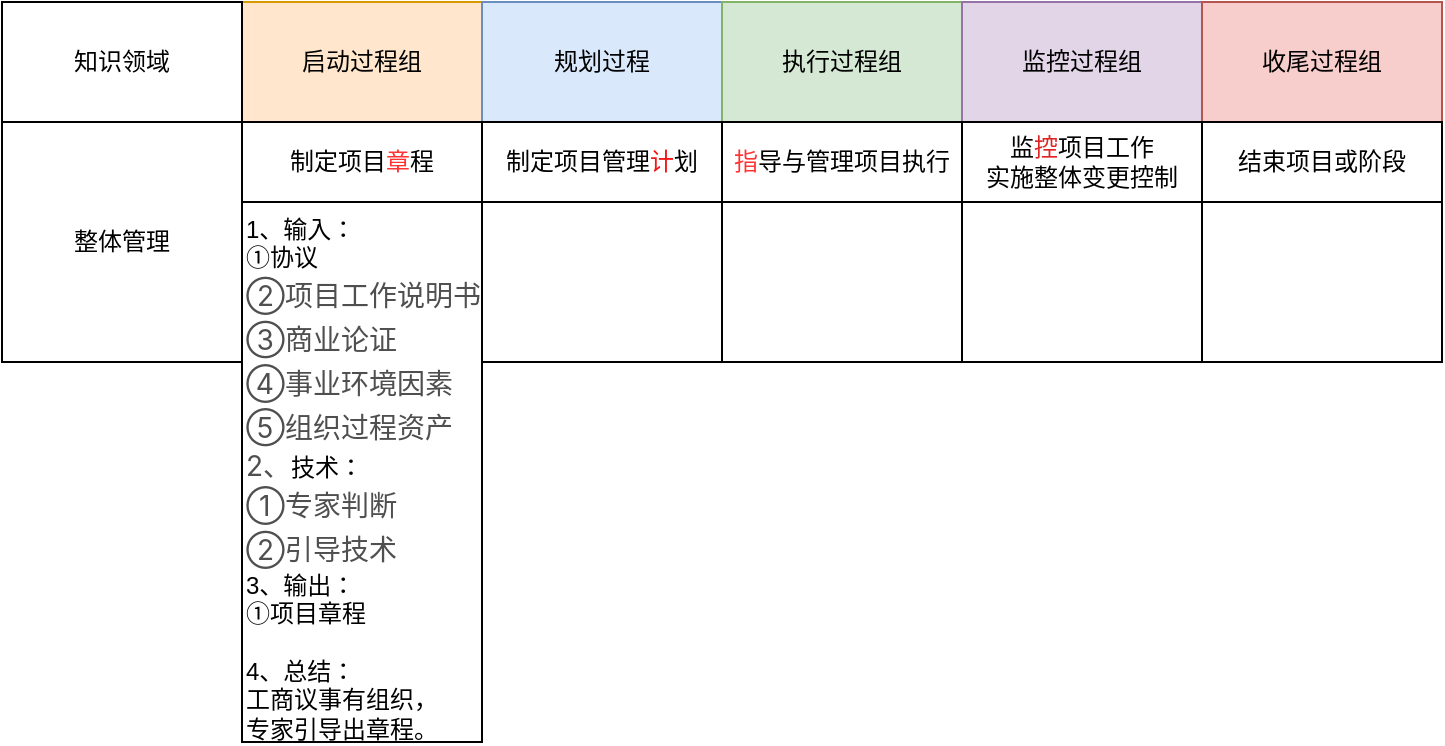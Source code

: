 <mxfile version="22.0.6" type="github">
  <diagram name="第 1 页" id="hXnC2p4p0rNhq8ccNKQz">
    <mxGraphModel dx="861" dy="504" grid="1" gridSize="10" guides="1" tooltips="1" connect="1" arrows="1" fold="1" page="1" pageScale="1" pageWidth="827" pageHeight="1169" math="0" shadow="0">
      <root>
        <mxCell id="0" />
        <mxCell id="1" parent="0" />
        <mxCell id="aVHi_4DhGkGElkxJ4JL5-1" value="启动过程组" style="rounded=0;whiteSpace=wrap;html=1;fillColor=#ffe6cc;strokeColor=#d79b00;" vertex="1" parent="1">
          <mxGeometry x="200" y="40" width="120" height="60" as="geometry" />
        </mxCell>
        <mxCell id="aVHi_4DhGkGElkxJ4JL5-2" value="规划过程" style="rounded=0;whiteSpace=wrap;html=1;fillColor=#dae8fc;strokeColor=#6c8ebf;" vertex="1" parent="1">
          <mxGeometry x="320" y="40" width="120" height="60" as="geometry" />
        </mxCell>
        <mxCell id="aVHi_4DhGkGElkxJ4JL5-3" value="执行过程组" style="rounded=0;whiteSpace=wrap;html=1;fillColor=#d5e8d4;strokeColor=#82b366;" vertex="1" parent="1">
          <mxGeometry x="440" y="40" width="120" height="60" as="geometry" />
        </mxCell>
        <mxCell id="aVHi_4DhGkGElkxJ4JL5-4" value="监控过程组" style="rounded=0;whiteSpace=wrap;html=1;fillColor=#e1d5e7;strokeColor=#9673a6;" vertex="1" parent="1">
          <mxGeometry x="560" y="40" width="120" height="60" as="geometry" />
        </mxCell>
        <mxCell id="aVHi_4DhGkGElkxJ4JL5-5" value="收尾过程组" style="rounded=0;whiteSpace=wrap;html=1;fillColor=#f8cecc;strokeColor=#b85450;" vertex="1" parent="1">
          <mxGeometry x="680" y="40" width="120" height="60" as="geometry" />
        </mxCell>
        <mxCell id="aVHi_4DhGkGElkxJ4JL5-6" value="知识领域" style="rounded=0;whiteSpace=wrap;html=1;" vertex="1" parent="1">
          <mxGeometry x="80" y="40" width="120" height="60" as="geometry" />
        </mxCell>
        <mxCell id="aVHi_4DhGkGElkxJ4JL5-7" value="整体管理" style="rounded=0;whiteSpace=wrap;html=1;" vertex="1" parent="1">
          <mxGeometry x="80" y="100" width="120" height="120" as="geometry" />
        </mxCell>
        <mxCell id="aVHi_4DhGkGElkxJ4JL5-8" value="制定项目&lt;font color=&quot;#ff3333&quot;&gt;章&lt;/font&gt;程" style="rounded=0;whiteSpace=wrap;html=1;" vertex="1" parent="1">
          <mxGeometry x="200" y="100" width="120" height="40" as="geometry" />
        </mxCell>
        <mxCell id="aVHi_4DhGkGElkxJ4JL5-9" value="制定项目管理&lt;font color=&quot;#f41515&quot;&gt;计&lt;/font&gt;划" style="rounded=0;whiteSpace=wrap;html=1;" vertex="1" parent="1">
          <mxGeometry x="320" y="100" width="120" height="40" as="geometry" />
        </mxCell>
        <mxCell id="aVHi_4DhGkGElkxJ4JL5-10" value="&lt;font color=&quot;#ff3333&quot;&gt;指&lt;/font&gt;导与管理项目执行" style="rounded=0;whiteSpace=wrap;html=1;" vertex="1" parent="1">
          <mxGeometry x="440" y="100" width="120" height="40" as="geometry" />
        </mxCell>
        <mxCell id="aVHi_4DhGkGElkxJ4JL5-11" value="监&lt;font color=&quot;#e02424&quot;&gt;控&lt;/font&gt;项目工作&lt;br&gt;实施整体变更控制" style="rounded=0;whiteSpace=wrap;html=1;" vertex="1" parent="1">
          <mxGeometry x="560" y="100" width="120" height="40" as="geometry" />
        </mxCell>
        <mxCell id="aVHi_4DhGkGElkxJ4JL5-12" value="结束项目或阶段" style="rounded=0;whiteSpace=wrap;html=1;" vertex="1" parent="1">
          <mxGeometry x="680" y="100" width="120" height="40" as="geometry" />
        </mxCell>
        <mxCell id="aVHi_4DhGkGElkxJ4JL5-13" value="1、输入：&lt;br&gt;①协议&lt;p style=&quot;box-sizing: border-box; outline: 0px; margin: 0px; padding: 0px; font-size: 14px; color: rgb(79, 79, 79); overflow: auto hidden; line-height: 22px; overflow-wrap: break-word; font-family: -apple-system, &amp;quot;SF UI Text&amp;quot;, Arial, &amp;quot;PingFang SC&amp;quot;, &amp;quot;Hiragino Sans GB&amp;quot;, &amp;quot;Microsoft YaHei&amp;quot;, &amp;quot;WenQuanYi Micro Hei&amp;quot;, sans-serif, SimHei, SimSun; background-color: rgb(255, 255, 255);&quot;&gt;②项目工作说明书&lt;/p&gt;&lt;p style=&quot;box-sizing: border-box; outline: 0px; margin: 0px; padding: 0px; font-size: 14px; color: rgb(79, 79, 79); overflow: auto hidden; line-height: 22px; overflow-wrap: break-word; font-family: -apple-system, &amp;quot;SF UI Text&amp;quot;, Arial, &amp;quot;PingFang SC&amp;quot;, &amp;quot;Hiragino Sans GB&amp;quot;, &amp;quot;Microsoft YaHei&amp;quot;, &amp;quot;WenQuanYi Micro Hei&amp;quot;, sans-serif, SimHei, SimSun; background-color: rgb(255, 255, 255);&quot;&gt;③商业论证&lt;/p&gt;&lt;p style=&quot;box-sizing: border-box; outline: 0px; margin: 0px; padding: 0px; font-size: 14px; color: rgb(79, 79, 79); overflow: auto hidden; line-height: 22px; overflow-wrap: break-word; font-family: -apple-system, &amp;quot;SF UI Text&amp;quot;, Arial, &amp;quot;PingFang SC&amp;quot;, &amp;quot;Hiragino Sans GB&amp;quot;, &amp;quot;Microsoft YaHei&amp;quot;, &amp;quot;WenQuanYi Micro Hei&amp;quot;, sans-serif, SimHei, SimSun; background-color: rgb(255, 255, 255);&quot;&gt;④事业环境因素&lt;/p&gt;&lt;p style=&quot;box-sizing: border-box; outline: 0px; margin: 0px; padding: 0px; font-size: 14px; color: rgb(79, 79, 79); overflow: auto hidden; line-height: 22px; overflow-wrap: break-word; font-family: -apple-system, &amp;quot;SF UI Text&amp;quot;, Arial, &amp;quot;PingFang SC&amp;quot;, &amp;quot;Hiragino Sans GB&amp;quot;, &amp;quot;Microsoft YaHei&amp;quot;, &amp;quot;WenQuanYi Micro Hei&amp;quot;, sans-serif, SimHei, SimSun; background-color: rgb(255, 255, 255);&quot;&gt;⑤组织过程资产&lt;/p&gt;&lt;font face=&quot;-apple-system, SF UI Text, Arial, PingFang SC, Hiragino Sans GB, Microsoft YaHei, WenQuanYi Micro Hei, sans-serif, SimHei, SimSun&quot; color=&quot;#4f4f4f&quot;&gt;&lt;span style=&quot;font-size: 14px; background-color: rgb(255, 255, 255);&quot;&gt;2、&lt;/span&gt;&lt;/font&gt;技术：&lt;br&gt;&lt;p style=&quot;box-sizing: border-box; outline: 0px; margin: 0px; padding: 0px; font-size: 14px; color: rgb(79, 79, 79); overflow: auto hidden; line-height: 22px; overflow-wrap: break-word; font-family: -apple-system, &amp;quot;SF UI Text&amp;quot;, Arial, &amp;quot;PingFang SC&amp;quot;, &amp;quot;Hiragino Sans GB&amp;quot;, &amp;quot;Microsoft YaHei&amp;quot;, &amp;quot;WenQuanYi Micro Hei&amp;quot;, sans-serif, SimHei, SimSun; background-color: rgb(255, 255, 255);&quot;&gt;①专家判断&lt;/p&gt;&lt;p style=&quot;box-sizing: border-box; outline: 0px; margin: 0px; padding: 0px; font-size: 14px; color: rgb(79, 79, 79); overflow: auto hidden; line-height: 22px; overflow-wrap: break-word; font-family: -apple-system, &amp;quot;SF UI Text&amp;quot;, Arial, &amp;quot;PingFang SC&amp;quot;, &amp;quot;Hiragino Sans GB&amp;quot;, &amp;quot;Microsoft YaHei&amp;quot;, &amp;quot;WenQuanYi Micro Hei&amp;quot;, sans-serif, SimHei, SimSun; background-color: rgb(255, 255, 255);&quot;&gt;②引导技术&lt;/p&gt;3、输出：&lt;br&gt;①项目章程&lt;br&gt;&lt;br&gt;4、总结：&lt;br&gt;工商议事有组织，&lt;br&gt;专家引导出章程。" style="rounded=0;whiteSpace=wrap;html=1;align=left;verticalAlign=top;" vertex="1" parent="1">
          <mxGeometry x="200" y="140" width="120" height="270" as="geometry" />
        </mxCell>
        <mxCell id="aVHi_4DhGkGElkxJ4JL5-14" value="" style="rounded=0;whiteSpace=wrap;html=1;" vertex="1" parent="1">
          <mxGeometry x="320" y="140" width="120" height="80" as="geometry" />
        </mxCell>
        <mxCell id="aVHi_4DhGkGElkxJ4JL5-15" value="" style="rounded=0;whiteSpace=wrap;html=1;" vertex="1" parent="1">
          <mxGeometry x="440" y="140" width="120" height="80" as="geometry" />
        </mxCell>
        <mxCell id="aVHi_4DhGkGElkxJ4JL5-16" value="" style="rounded=0;whiteSpace=wrap;html=1;" vertex="1" parent="1">
          <mxGeometry x="560" y="140" width="120" height="80" as="geometry" />
        </mxCell>
        <mxCell id="aVHi_4DhGkGElkxJ4JL5-17" value="" style="rounded=0;whiteSpace=wrap;html=1;" vertex="1" parent="1">
          <mxGeometry x="680" y="140" width="120" height="80" as="geometry" />
        </mxCell>
      </root>
    </mxGraphModel>
  </diagram>
</mxfile>
